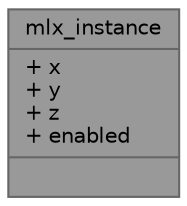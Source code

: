 digraph "mlx_instance"
{
 // INTERACTIVE_SVG=YES
 // LATEX_PDF_SIZE
  bgcolor="transparent";
  edge [fontname=Helvetica,fontsize=10,labelfontname=Helvetica,labelfontsize=10];
  node [fontname=Helvetica,fontsize=10,shape=box,height=0.2,width=0.4];
  Node1 [shape=record,label="{mlx_instance\n|+ x\l+ y\l+ z\l+ enabled\l|}",height=0.2,width=0.4,color="gray40", fillcolor="grey60", style="filled", fontcolor="black",tooltip=" "];
}
